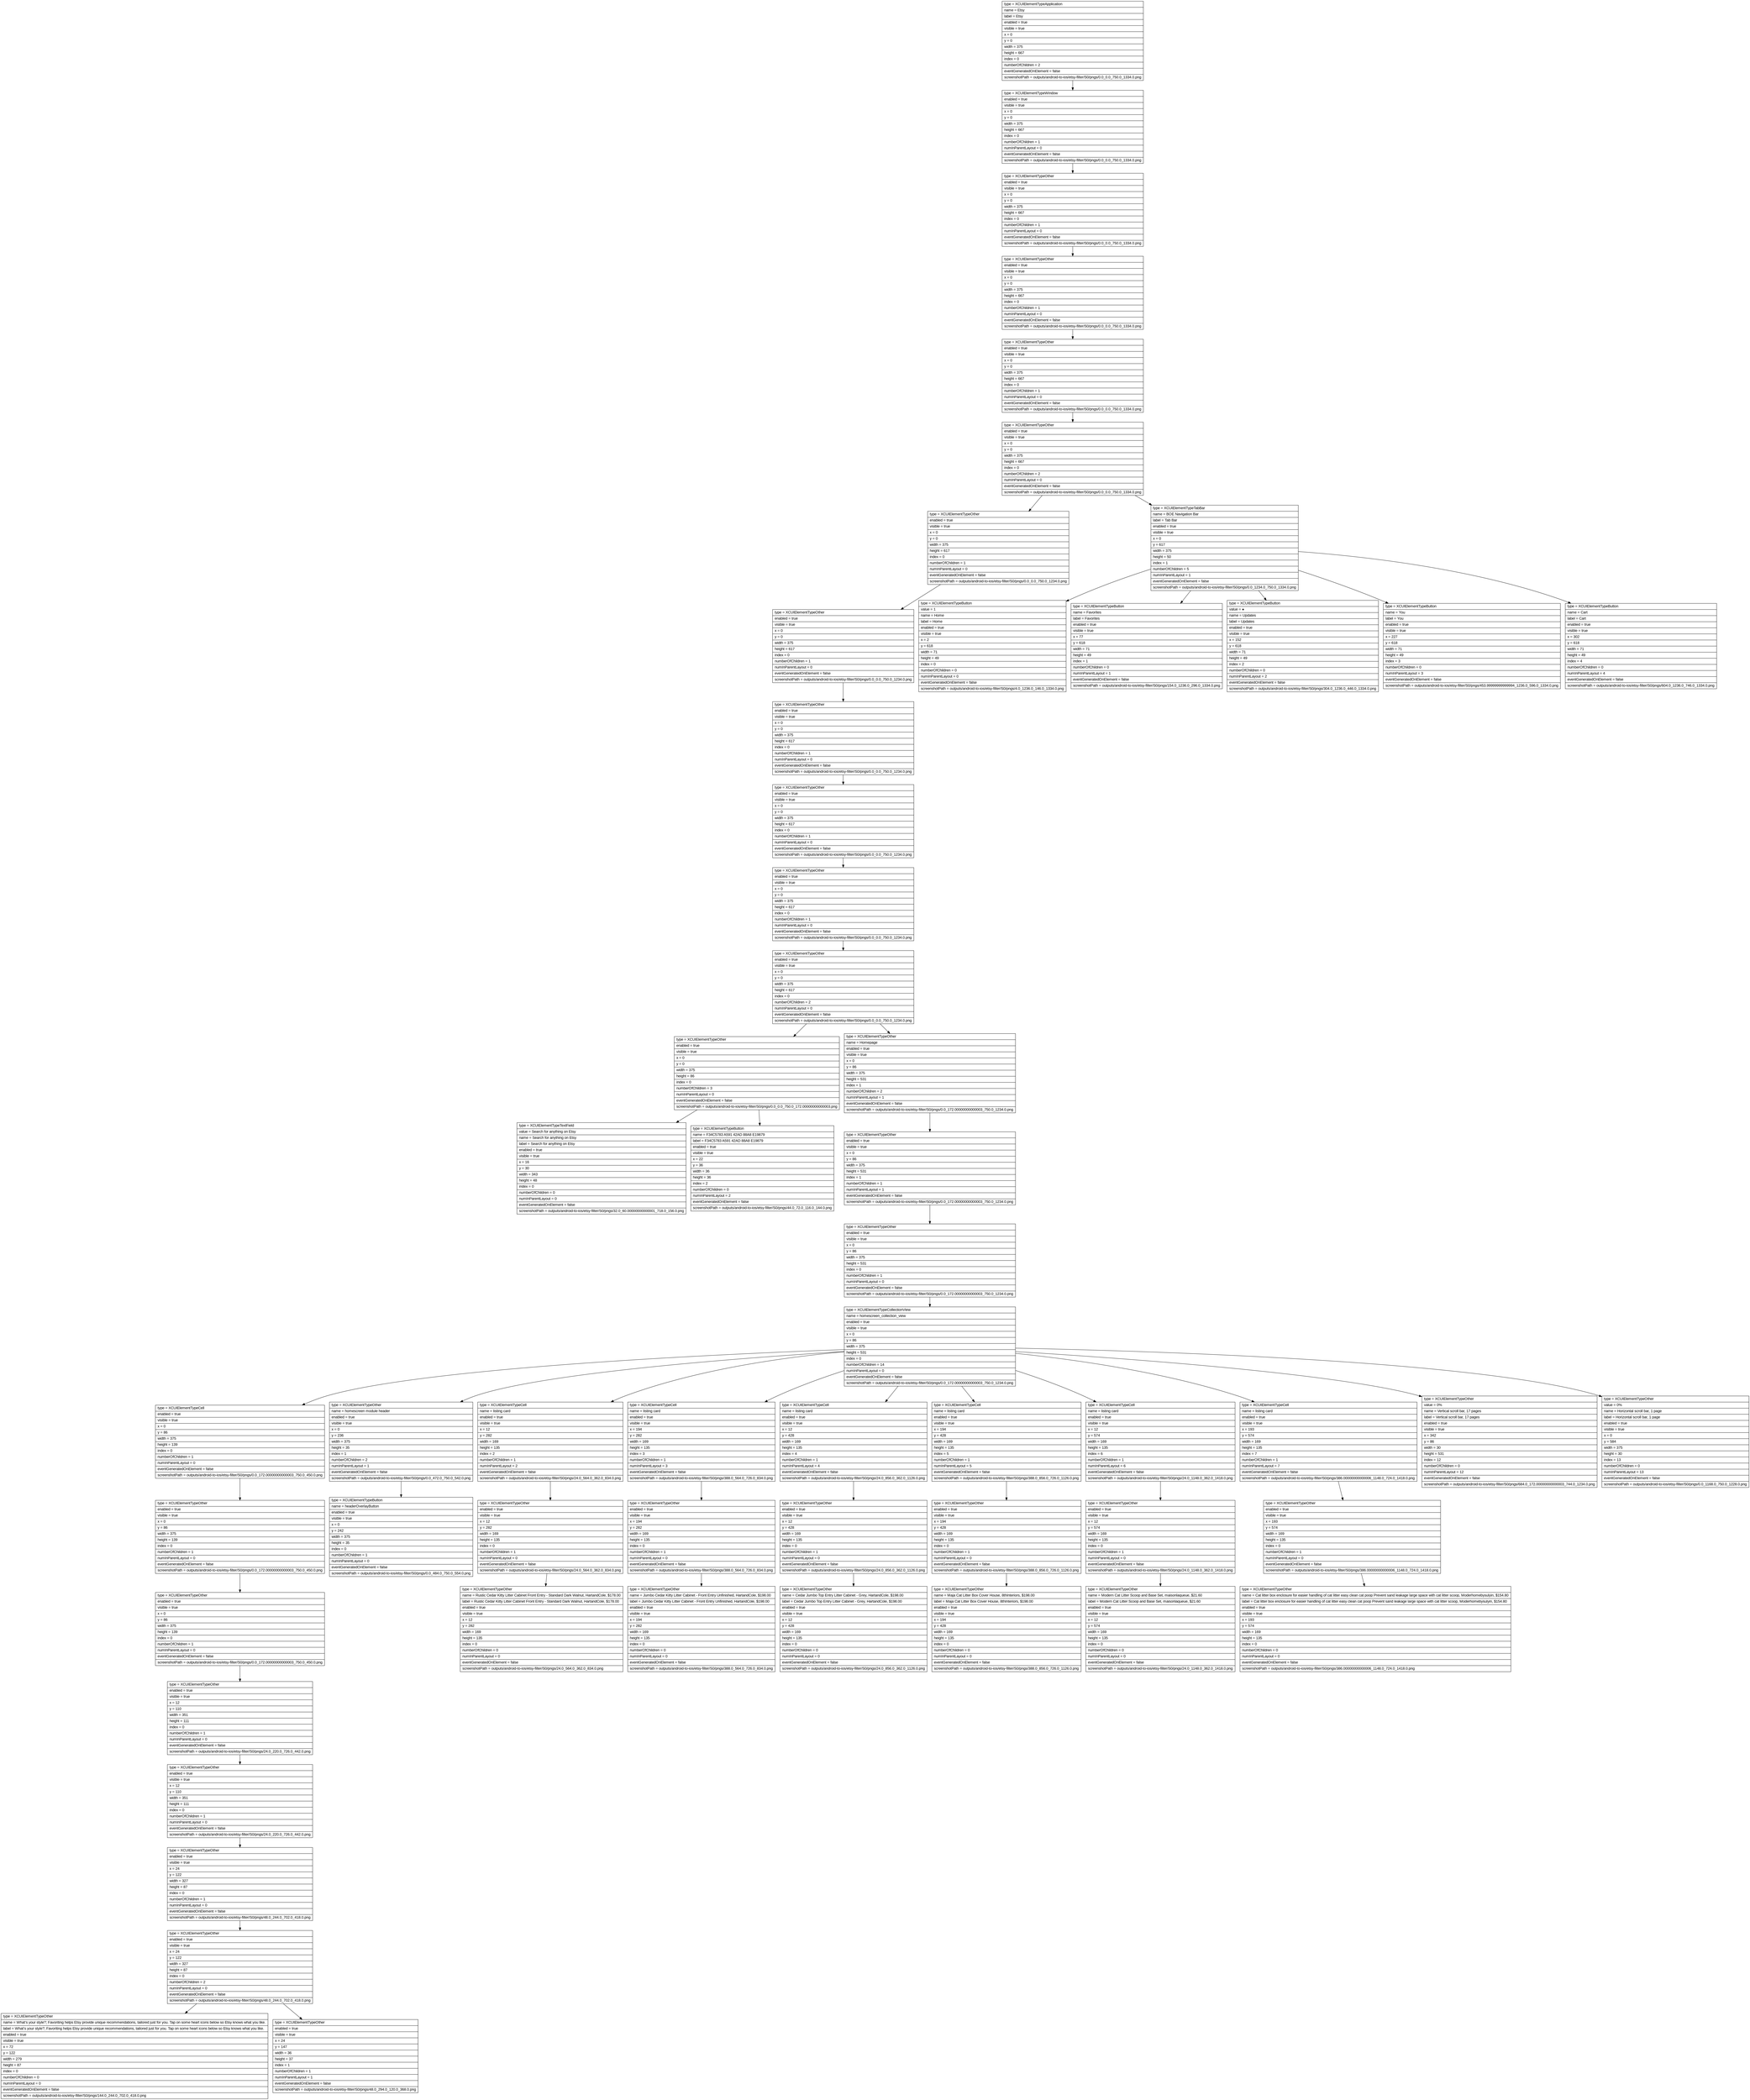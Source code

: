 digraph Layout {

	node [shape=record fontname=Arial];

	0	[label="{type = XCUIElementTypeApplication\l|name = Etsy\l|label = Etsy\l|enabled = true\l|visible = true\l|x = 0\l|y = 0\l|width = 375\l|height = 667\l|index = 0\l|numberOfChildren = 2\l|eventGeneratedOnElement = false \l|screenshotPath = outputs/android-to-ios/etsy-filter/S0/pngs/0.0_0.0_750.0_1334.0.png\l}"]
	1	[label="{type = XCUIElementTypeWindow\l|enabled = true\l|visible = true\l|x = 0\l|y = 0\l|width = 375\l|height = 667\l|index = 0\l|numberOfChildren = 1\l|numInParentLayout = 0\l|eventGeneratedOnElement = false \l|screenshotPath = outputs/android-to-ios/etsy-filter/S0/pngs/0.0_0.0_750.0_1334.0.png\l}"]
	2	[label="{type = XCUIElementTypeOther\l|enabled = true\l|visible = true\l|x = 0\l|y = 0\l|width = 375\l|height = 667\l|index = 0\l|numberOfChildren = 1\l|numInParentLayout = 0\l|eventGeneratedOnElement = false \l|screenshotPath = outputs/android-to-ios/etsy-filter/S0/pngs/0.0_0.0_750.0_1334.0.png\l}"]
	3	[label="{type = XCUIElementTypeOther\l|enabled = true\l|visible = true\l|x = 0\l|y = 0\l|width = 375\l|height = 667\l|index = 0\l|numberOfChildren = 1\l|numInParentLayout = 0\l|eventGeneratedOnElement = false \l|screenshotPath = outputs/android-to-ios/etsy-filter/S0/pngs/0.0_0.0_750.0_1334.0.png\l}"]
	4	[label="{type = XCUIElementTypeOther\l|enabled = true\l|visible = true\l|x = 0\l|y = 0\l|width = 375\l|height = 667\l|index = 0\l|numberOfChildren = 1\l|numInParentLayout = 0\l|eventGeneratedOnElement = false \l|screenshotPath = outputs/android-to-ios/etsy-filter/S0/pngs/0.0_0.0_750.0_1334.0.png\l}"]
	5	[label="{type = XCUIElementTypeOther\l|enabled = true\l|visible = true\l|x = 0\l|y = 0\l|width = 375\l|height = 667\l|index = 0\l|numberOfChildren = 2\l|numInParentLayout = 0\l|eventGeneratedOnElement = false \l|screenshotPath = outputs/android-to-ios/etsy-filter/S0/pngs/0.0_0.0_750.0_1334.0.png\l}"]
	6	[label="{type = XCUIElementTypeOther\l|enabled = true\l|visible = true\l|x = 0\l|y = 0\l|width = 375\l|height = 617\l|index = 0\l|numberOfChildren = 1\l|numInParentLayout = 0\l|eventGeneratedOnElement = false \l|screenshotPath = outputs/android-to-ios/etsy-filter/S0/pngs/0.0_0.0_750.0_1234.0.png\l}"]
	7	[label="{type = XCUIElementTypeTabBar\l|name = BOE Navigation Bar\l|label = Tab Bar\l|enabled = true\l|visible = true\l|x = 0\l|y = 617\l|width = 375\l|height = 50\l|index = 1\l|numberOfChildren = 5\l|numInParentLayout = 1\l|eventGeneratedOnElement = false \l|screenshotPath = outputs/android-to-ios/etsy-filter/S0/pngs/0.0_1234.0_750.0_1334.0.png\l}"]
	8	[label="{type = XCUIElementTypeOther\l|enabled = true\l|visible = true\l|x = 0\l|y = 0\l|width = 375\l|height = 617\l|index = 0\l|numberOfChildren = 1\l|numInParentLayout = 0\l|eventGeneratedOnElement = false \l|screenshotPath = outputs/android-to-ios/etsy-filter/S0/pngs/0.0_0.0_750.0_1234.0.png\l}"]
	9	[label="{type = XCUIElementTypeButton\l|value = 1\l|name = Home\l|label = Home\l|enabled = true\l|visible = true\l|x = 2\l|y = 618\l|width = 71\l|height = 49\l|index = 0\l|numberOfChildren = 0\l|numInParentLayout = 0\l|eventGeneratedOnElement = false \l|screenshotPath = outputs/android-to-ios/etsy-filter/S0/pngs/4.0_1236.0_146.0_1334.0.png\l}"]
	10	[label="{type = XCUIElementTypeButton\l|name = Favorites\l|label = Favorites\l|enabled = true\l|visible = true\l|x = 77\l|y = 618\l|width = 71\l|height = 49\l|index = 1\l|numberOfChildren = 0\l|numInParentLayout = 1\l|eventGeneratedOnElement = false \l|screenshotPath = outputs/android-to-ios/etsy-filter/S0/pngs/154.0_1236.0_296.0_1334.0.png\l}"]
	11	[label="{type = XCUIElementTypeButton\l|value = ●\l|name = Updates\l|label = Updates\l|enabled = true\l|visible = true\l|x = 152\l|y = 618\l|width = 71\l|height = 49\l|index = 2\l|numberOfChildren = 0\l|numInParentLayout = 2\l|eventGeneratedOnElement = false \l|screenshotPath = outputs/android-to-ios/etsy-filter/S0/pngs/304.0_1236.0_446.0_1334.0.png\l}"]
	12	[label="{type = XCUIElementTypeButton\l|name = You\l|label = You\l|enabled = true\l|visible = true\l|x = 227\l|y = 618\l|width = 71\l|height = 49\l|index = 3\l|numberOfChildren = 0\l|numInParentLayout = 3\l|eventGeneratedOnElement = false \l|screenshotPath = outputs/android-to-ios/etsy-filter/S0/pngs/453.99999999999994_1236.0_596.0_1334.0.png\l}"]
	13	[label="{type = XCUIElementTypeButton\l|name = Cart\l|label = Cart\l|enabled = true\l|visible = true\l|x = 302\l|y = 618\l|width = 71\l|height = 49\l|index = 4\l|numberOfChildren = 0\l|numInParentLayout = 4\l|eventGeneratedOnElement = false \l|screenshotPath = outputs/android-to-ios/etsy-filter/S0/pngs/604.0_1236.0_746.0_1334.0.png\l}"]
	14	[label="{type = XCUIElementTypeOther\l|enabled = true\l|visible = true\l|x = 0\l|y = 0\l|width = 375\l|height = 617\l|index = 0\l|numberOfChildren = 1\l|numInParentLayout = 0\l|eventGeneratedOnElement = false \l|screenshotPath = outputs/android-to-ios/etsy-filter/S0/pngs/0.0_0.0_750.0_1234.0.png\l}"]
	15	[label="{type = XCUIElementTypeOther\l|enabled = true\l|visible = true\l|x = 0\l|y = 0\l|width = 375\l|height = 617\l|index = 0\l|numberOfChildren = 1\l|numInParentLayout = 0\l|eventGeneratedOnElement = false \l|screenshotPath = outputs/android-to-ios/etsy-filter/S0/pngs/0.0_0.0_750.0_1234.0.png\l}"]
	16	[label="{type = XCUIElementTypeOther\l|enabled = true\l|visible = true\l|x = 0\l|y = 0\l|width = 375\l|height = 617\l|index = 0\l|numberOfChildren = 1\l|numInParentLayout = 0\l|eventGeneratedOnElement = false \l|screenshotPath = outputs/android-to-ios/etsy-filter/S0/pngs/0.0_0.0_750.0_1234.0.png\l}"]
	17	[label="{type = XCUIElementTypeOther\l|enabled = true\l|visible = true\l|x = 0\l|y = 0\l|width = 375\l|height = 617\l|index = 0\l|numberOfChildren = 2\l|numInParentLayout = 0\l|eventGeneratedOnElement = false \l|screenshotPath = outputs/android-to-ios/etsy-filter/S0/pngs/0.0_0.0_750.0_1234.0.png\l}"]
	18	[label="{type = XCUIElementTypeOther\l|enabled = true\l|visible = true\l|x = 0\l|y = 0\l|width = 375\l|height = 86\l|index = 0\l|numberOfChildren = 3\l|numInParentLayout = 0\l|eventGeneratedOnElement = false \l|screenshotPath = outputs/android-to-ios/etsy-filter/S0/pngs/0.0_0.0_750.0_172.00000000000003.png\l}"]
	19	[label="{type = XCUIElementTypeOther\l|name = Homepage\l|enabled = true\l|visible = true\l|x = 0\l|y = 86\l|width = 375\l|height = 531\l|index = 1\l|numberOfChildren = 2\l|numInParentLayout = 1\l|eventGeneratedOnElement = false \l|screenshotPath = outputs/android-to-ios/etsy-filter/S0/pngs/0.0_172.00000000000003_750.0_1234.0.png\l}"]
	20	[label="{type = XCUIElementTypeTextField\l|value = Search for anything on Etsy\l|name = Search for anything on Etsy\l|label = Search for anything on Etsy\l|enabled = true\l|visible = true\l|x = 16\l|y = 30\l|width = 343\l|height = 48\l|index = 0\l|numberOfChildren = 0\l|numInParentLayout = 0\l|eventGeneratedOnElement = false \l|screenshotPath = outputs/android-to-ios/etsy-filter/S0/pngs/32.0_60.00000000000001_718.0_156.0.png\l}"]
	21	[label="{type = XCUIElementTypeButton\l|name = F34C5783 A591 42AD 88A8 E19879\l|label = F34C5783 A591 42AD 88A8 E19879\l|enabled = true\l|visible = true\l|x = 22\l|y = 36\l|width = 36\l|height = 36\l|index = 2\l|numberOfChildren = 0\l|numInParentLayout = 2\l|eventGeneratedOnElement = false \l|screenshotPath = outputs/android-to-ios/etsy-filter/S0/pngs/44.0_72.0_116.0_144.0.png\l}"]
	22	[label="{type = XCUIElementTypeOther\l|enabled = true\l|visible = true\l|x = 0\l|y = 86\l|width = 375\l|height = 531\l|index = 1\l|numberOfChildren = 1\l|numInParentLayout = 1\l|eventGeneratedOnElement = false \l|screenshotPath = outputs/android-to-ios/etsy-filter/S0/pngs/0.0_172.00000000000003_750.0_1234.0.png\l}"]
	23	[label="{type = XCUIElementTypeOther\l|enabled = true\l|visible = true\l|x = 0\l|y = 86\l|width = 375\l|height = 531\l|index = 0\l|numberOfChildren = 1\l|numInParentLayout = 0\l|eventGeneratedOnElement = false \l|screenshotPath = outputs/android-to-ios/etsy-filter/S0/pngs/0.0_172.00000000000003_750.0_1234.0.png\l}"]
	24	[label="{type = XCUIElementTypeCollectionView\l|name = homescreen_collection_view\l|enabled = true\l|visible = true\l|x = 0\l|y = 86\l|width = 375\l|height = 531\l|index = 0\l|numberOfChildren = 14\l|numInParentLayout = 0\l|eventGeneratedOnElement = false \l|screenshotPath = outputs/android-to-ios/etsy-filter/S0/pngs/0.0_172.00000000000003_750.0_1234.0.png\l}"]
	25	[label="{type = XCUIElementTypeCell\l|enabled = true\l|visible = true\l|x = 0\l|y = 86\l|width = 375\l|height = 139\l|index = 0\l|numberOfChildren = 1\l|numInParentLayout = 0\l|eventGeneratedOnElement = false \l|screenshotPath = outputs/android-to-ios/etsy-filter/S0/pngs/0.0_172.00000000000003_750.0_450.0.png\l}"]
	26	[label="{type = XCUIElementTypeOther\l|name = homescreen module header\l|enabled = true\l|visible = true\l|x = 0\l|y = 236\l|width = 375\l|height = 35\l|index = 1\l|numberOfChildren = 2\l|numInParentLayout = 1\l|eventGeneratedOnElement = false \l|screenshotPath = outputs/android-to-ios/etsy-filter/S0/pngs/0.0_472.0_750.0_542.0.png\l}"]
	27	[label="{type = XCUIElementTypeCell\l|name = listing card\l|enabled = true\l|visible = true\l|x = 12\l|y = 282\l|width = 169\l|height = 135\l|index = 2\l|numberOfChildren = 1\l|numInParentLayout = 2\l|eventGeneratedOnElement = false \l|screenshotPath = outputs/android-to-ios/etsy-filter/S0/pngs/24.0_564.0_362.0_834.0.png\l}"]
	28	[label="{type = XCUIElementTypeCell\l|name = listing card\l|enabled = true\l|visible = true\l|x = 194\l|y = 282\l|width = 169\l|height = 135\l|index = 3\l|numberOfChildren = 1\l|numInParentLayout = 3\l|eventGeneratedOnElement = false \l|screenshotPath = outputs/android-to-ios/etsy-filter/S0/pngs/388.0_564.0_726.0_834.0.png\l}"]
	29	[label="{type = XCUIElementTypeCell\l|name = listing card\l|enabled = true\l|visible = true\l|x = 12\l|y = 428\l|width = 169\l|height = 135\l|index = 4\l|numberOfChildren = 1\l|numInParentLayout = 4\l|eventGeneratedOnElement = false \l|screenshotPath = outputs/android-to-ios/etsy-filter/S0/pngs/24.0_856.0_362.0_1126.0.png\l}"]
	30	[label="{type = XCUIElementTypeCell\l|name = listing card\l|enabled = true\l|visible = true\l|x = 194\l|y = 428\l|width = 169\l|height = 135\l|index = 5\l|numberOfChildren = 1\l|numInParentLayout = 5\l|eventGeneratedOnElement = false \l|screenshotPath = outputs/android-to-ios/etsy-filter/S0/pngs/388.0_856.0_726.0_1126.0.png\l}"]
	31	[label="{type = XCUIElementTypeCell\l|name = listing card\l|enabled = true\l|visible = true\l|x = 12\l|y = 574\l|width = 169\l|height = 135\l|index = 6\l|numberOfChildren = 1\l|numInParentLayout = 6\l|eventGeneratedOnElement = false \l|screenshotPath = outputs/android-to-ios/etsy-filter/S0/pngs/24.0_1148.0_362.0_1418.0.png\l}"]
	32	[label="{type = XCUIElementTypeCell\l|name = listing card\l|enabled = true\l|visible = true\l|x = 193\l|y = 574\l|width = 169\l|height = 135\l|index = 7\l|numberOfChildren = 1\l|numInParentLayout = 7\l|eventGeneratedOnElement = false \l|screenshotPath = outputs/android-to-ios/etsy-filter/S0/pngs/386.00000000000006_1148.0_724.0_1418.0.png\l}"]
	33	[label="{type = XCUIElementTypeOther\l|value = 0%\l|name = Vertical scroll bar, 17 pages\l|label = Vertical scroll bar, 17 pages\l|enabled = true\l|visible = true\l|x = 342\l|y = 86\l|width = 30\l|height = 531\l|index = 12\l|numberOfChildren = 0\l|numInParentLayout = 12\l|eventGeneratedOnElement = false \l|screenshotPath = outputs/android-to-ios/etsy-filter/S0/pngs/684.0_172.00000000000003_744.0_1234.0.png\l}"]
	34	[label="{type = XCUIElementTypeOther\l|value = 0%\l|name = Horizontal scroll bar, 1 page\l|label = Horizontal scroll bar, 1 page\l|enabled = true\l|visible = true\l|x = 0\l|y = 584\l|width = 375\l|height = 30\l|index = 13\l|numberOfChildren = 0\l|numInParentLayout = 13\l|eventGeneratedOnElement = false \l|screenshotPath = outputs/android-to-ios/etsy-filter/S0/pngs/0.0_1168.0_750.0_1228.0.png\l}"]
	35	[label="{type = XCUIElementTypeOther\l|enabled = true\l|visible = true\l|x = 0\l|y = 86\l|width = 375\l|height = 139\l|index = 0\l|numberOfChildren = 1\l|numInParentLayout = 0\l|eventGeneratedOnElement = false \l|screenshotPath = outputs/android-to-ios/etsy-filter/S0/pngs/0.0_172.00000000000003_750.0_450.0.png\l}"]
	36	[label="{type = XCUIElementTypeButton\l|name = headerOverlayButton\l|enabled = true\l|visible = true\l|x = 0\l|y = 242\l|width = 375\l|height = 35\l|index = 0\l|numberOfChildren = 1\l|numInParentLayout = 0\l|eventGeneratedOnElement = false \l|screenshotPath = outputs/android-to-ios/etsy-filter/S0/pngs/0.0_484.0_750.0_554.0.png\l}"]
	37	[label="{type = XCUIElementTypeOther\l|enabled = true\l|visible = true\l|x = 12\l|y = 282\l|width = 169\l|height = 135\l|index = 0\l|numberOfChildren = 1\l|numInParentLayout = 0\l|eventGeneratedOnElement = false \l|screenshotPath = outputs/android-to-ios/etsy-filter/S0/pngs/24.0_564.0_362.0_834.0.png\l}"]
	38	[label="{type = XCUIElementTypeOther\l|enabled = true\l|visible = true\l|x = 194\l|y = 282\l|width = 169\l|height = 135\l|index = 0\l|numberOfChildren = 1\l|numInParentLayout = 0\l|eventGeneratedOnElement = false \l|screenshotPath = outputs/android-to-ios/etsy-filter/S0/pngs/388.0_564.0_726.0_834.0.png\l}"]
	39	[label="{type = XCUIElementTypeOther\l|enabled = true\l|visible = true\l|x = 12\l|y = 428\l|width = 169\l|height = 135\l|index = 0\l|numberOfChildren = 1\l|numInParentLayout = 0\l|eventGeneratedOnElement = false \l|screenshotPath = outputs/android-to-ios/etsy-filter/S0/pngs/24.0_856.0_362.0_1126.0.png\l}"]
	40	[label="{type = XCUIElementTypeOther\l|enabled = true\l|visible = true\l|x = 194\l|y = 428\l|width = 169\l|height = 135\l|index = 0\l|numberOfChildren = 1\l|numInParentLayout = 0\l|eventGeneratedOnElement = false \l|screenshotPath = outputs/android-to-ios/etsy-filter/S0/pngs/388.0_856.0_726.0_1126.0.png\l}"]
	41	[label="{type = XCUIElementTypeOther\l|enabled = true\l|visible = true\l|x = 12\l|y = 574\l|width = 169\l|height = 135\l|index = 0\l|numberOfChildren = 1\l|numInParentLayout = 0\l|eventGeneratedOnElement = false \l|screenshotPath = outputs/android-to-ios/etsy-filter/S0/pngs/24.0_1148.0_362.0_1418.0.png\l}"]
	42	[label="{type = XCUIElementTypeOther\l|enabled = true\l|visible = true\l|x = 193\l|y = 574\l|width = 169\l|height = 135\l|index = 0\l|numberOfChildren = 1\l|numInParentLayout = 0\l|eventGeneratedOnElement = false \l|screenshotPath = outputs/android-to-ios/etsy-filter/S0/pngs/386.00000000000006_1148.0_724.0_1418.0.png\l}"]
	43	[label="{type = XCUIElementTypeOther\l|enabled = true\l|visible = true\l|x = 0\l|y = 86\l|width = 375\l|height = 139\l|index = 0\l|numberOfChildren = 1\l|numInParentLayout = 0\l|eventGeneratedOnElement = false \l|screenshotPath = outputs/android-to-ios/etsy-filter/S0/pngs/0.0_172.00000000000003_750.0_450.0.png\l}"]
	44	[label="{type = XCUIElementTypeOther\l|name = Rustic Cedar Kitty Litter Cabinet Front Entry - Standard Dark Walnut, HartandCole, $178.00\l|label = Rustic Cedar Kitty Litter Cabinet Front Entry - Standard Dark Walnut, HartandCole, $178.00\l|enabled = true\l|visible = true\l|x = 12\l|y = 282\l|width = 169\l|height = 135\l|index = 0\l|numberOfChildren = 0\l|numInParentLayout = 0\l|eventGeneratedOnElement = false \l|screenshotPath = outputs/android-to-ios/etsy-filter/S0/pngs/24.0_564.0_362.0_834.0.png\l}"]
	45	[label="{type = XCUIElementTypeOther\l|name = Jumbo Cedar Kitty Litter Cabinet - Front Entry Unfinished, HartandCole, $198.00\l|label = Jumbo Cedar Kitty Litter Cabinet - Front Entry Unfinished, HartandCole, $198.00\l|enabled = true\l|visible = true\l|x = 194\l|y = 282\l|width = 169\l|height = 135\l|index = 0\l|numberOfChildren = 0\l|numInParentLayout = 0\l|eventGeneratedOnElement = false \l|screenshotPath = outputs/android-to-ios/etsy-filter/S0/pngs/388.0_564.0_726.0_834.0.png\l}"]
	46	[label="{type = XCUIElementTypeOther\l|name = Cedar Jumbo Top Entry Litter Cabinet - Grey, HartandCole, $198.00\l|label = Cedar Jumbo Top Entry Litter Cabinet - Grey, HartandCole, $198.00\l|enabled = true\l|visible = true\l|x = 12\l|y = 428\l|width = 169\l|height = 135\l|index = 0\l|numberOfChildren = 0\l|numInParentLayout = 0\l|eventGeneratedOnElement = false \l|screenshotPath = outputs/android-to-ios/etsy-filter/S0/pngs/24.0_856.0_362.0_1126.0.png\l}"]
	47	[label="{type = XCUIElementTypeOther\l|name = Maja Cat Litter Box Cover House, 8thInteriors, $198.00\l|label = Maja Cat Litter Box Cover House, 8thInteriors, $198.00\l|enabled = true\l|visible = true\l|x = 194\l|y = 428\l|width = 169\l|height = 135\l|index = 0\l|numberOfChildren = 0\l|numInParentLayout = 0\l|eventGeneratedOnElement = false \l|screenshotPath = outputs/android-to-ios/etsy-filter/S0/pngs/388.0_856.0_726.0_1126.0.png\l}"]
	48	[label="{type = XCUIElementTypeOther\l|name = Modern Cat Litter Scoop and Base Set, maisonlaqueue, $21.60\l|label = Modern Cat Litter Scoop and Base Set, maisonlaqueue, $21.60\l|enabled = true\l|visible = true\l|x = 12\l|y = 574\l|width = 169\l|height = 135\l|index = 0\l|numberOfChildren = 0\l|numInParentLayout = 0\l|eventGeneratedOnElement = false \l|screenshotPath = outputs/android-to-ios/etsy-filter/S0/pngs/24.0_1148.0_362.0_1418.0.png\l}"]
	49	[label="{type = XCUIElementTypeOther\l|name = Cat litter box enclosure for easier handling of cat litter easy clean cat poop Prevent sand leakage large space with cat litter scoop, Moderhomebysulyin, $154.80\l|label = Cat litter box enclosure for easier handling of cat litter easy clean cat poop Prevent sand leakage large space with cat litter scoop, Moderhomebysulyin, $154.80\l|enabled = true\l|visible = true\l|x = 193\l|y = 574\l|width = 169\l|height = 135\l|index = 0\l|numberOfChildren = 0\l|numInParentLayout = 0\l|eventGeneratedOnElement = false \l|screenshotPath = outputs/android-to-ios/etsy-filter/S0/pngs/386.00000000000006_1148.0_724.0_1418.0.png\l}"]
	50	[label="{type = XCUIElementTypeOther\l|enabled = true\l|visible = true\l|x = 12\l|y = 110\l|width = 351\l|height = 111\l|index = 0\l|numberOfChildren = 1\l|numInParentLayout = 0\l|eventGeneratedOnElement = false \l|screenshotPath = outputs/android-to-ios/etsy-filter/S0/pngs/24.0_220.0_726.0_442.0.png\l}"]
	51	[label="{type = XCUIElementTypeOther\l|enabled = true\l|visible = true\l|x = 12\l|y = 110\l|width = 351\l|height = 111\l|index = 0\l|numberOfChildren = 1\l|numInParentLayout = 0\l|eventGeneratedOnElement = false \l|screenshotPath = outputs/android-to-ios/etsy-filter/S0/pngs/24.0_220.0_726.0_442.0.png\l}"]
	52	[label="{type = XCUIElementTypeOther\l|enabled = true\l|visible = true\l|x = 24\l|y = 122\l|width = 327\l|height = 87\l|index = 0\l|numberOfChildren = 1\l|numInParentLayout = 0\l|eventGeneratedOnElement = false \l|screenshotPath = outputs/android-to-ios/etsy-filter/S0/pngs/48.0_244.0_702.0_418.0.png\l}"]
	53	[label="{type = XCUIElementTypeOther\l|enabled = true\l|visible = true\l|x = 24\l|y = 122\l|width = 327\l|height = 87\l|index = 0\l|numberOfChildren = 2\l|numInParentLayout = 0\l|eventGeneratedOnElement = false \l|screenshotPath = outputs/android-to-ios/etsy-filter/S0/pngs/48.0_244.0_702.0_418.0.png\l}"]
	54	[label="{type = XCUIElementTypeOther\l|name = What's your style?; Favoriting helps Etsy provide unique recommendations, tailored just for you. Tap on some heart icons below so Etsy knows what you like.\l|label = What's your style?; Favoriting helps Etsy provide unique recommendations, tailored just for you. Tap on some heart icons below so Etsy knows what you like.\l|enabled = true\l|visible = true\l|x = 72\l|y = 122\l|width = 279\l|height = 87\l|index = 0\l|numberOfChildren = 0\l|numInParentLayout = 0\l|eventGeneratedOnElement = false \l|screenshotPath = outputs/android-to-ios/etsy-filter/S0/pngs/144.0_244.0_702.0_418.0.png\l}"]
	55	[label="{type = XCUIElementTypeOther\l|enabled = true\l|visible = true\l|x = 24\l|y = 147\l|width = 36\l|height = 37\l|index = 1\l|numberOfChildren = 1\l|numInParentLayout = 1\l|eventGeneratedOnElement = false \l|screenshotPath = outputs/android-to-ios/etsy-filter/S0/pngs/48.0_294.0_120.0_368.0.png\l}"]


	0 -> 1
	1 -> 2
	2 -> 3
	3 -> 4
	4 -> 5
	5 -> 6
	5 -> 7
	6 -> 8
	7 -> 9
	7 -> 10
	7 -> 11
	7 -> 12
	7 -> 13
	8 -> 14
	14 -> 15
	15 -> 16
	16 -> 17
	17 -> 18
	17 -> 19
	18 -> 20
	18 -> 21
	19 -> 22
	22 -> 23
	23 -> 24
	24 -> 25
	24 -> 26
	24 -> 27
	24 -> 28
	24 -> 29
	24 -> 30
	24 -> 31
	24 -> 32
	24 -> 33
	24 -> 34
	25 -> 35
	26 -> 36
	27 -> 37
	28 -> 38
	29 -> 39
	30 -> 40
	31 -> 41
	32 -> 42
	35 -> 43
	37 -> 44
	38 -> 45
	39 -> 46
	40 -> 47
	41 -> 48
	42 -> 49
	43 -> 50
	50 -> 51
	51 -> 52
	52 -> 53
	53 -> 54
	53 -> 55


}